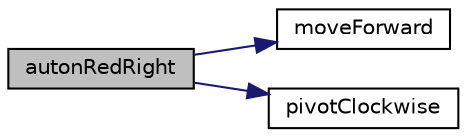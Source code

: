 digraph "autonRedRight"
{
  edge [fontname="Helvetica",fontsize="10",labelfontname="Helvetica",labelfontsize="10"];
  node [fontname="Helvetica",fontsize="10",shape=record];
  rankdir="LR";
  Node36 [label="autonRedRight",height=0.2,width=0.4,color="black", fillcolor="grey75", style="filled", fontcolor="black"];
  Node36 -> Node37 [color="midnightblue",fontsize="10",style="solid"];
  Node37 [label="moveForward",height=0.2,width=0.4,color="black", fillcolor="white", style="filled",URL="$db/ddf/auton_8cpp_af5833bec4b862d3da7fc3700ca7d2a6b.html#af5833bec4b862d3da7fc3700ca7d2a6b"];
  Node36 -> Node38 [color="midnightblue",fontsize="10",style="solid"];
  Node38 [label="pivotClockwise",height=0.2,width=0.4,color="black", fillcolor="white", style="filled",URL="$db/ddf/auton_8cpp_a362446334157b1edf93062607b0f5e4c.html#a362446334157b1edf93062607b0f5e4c"];
}
